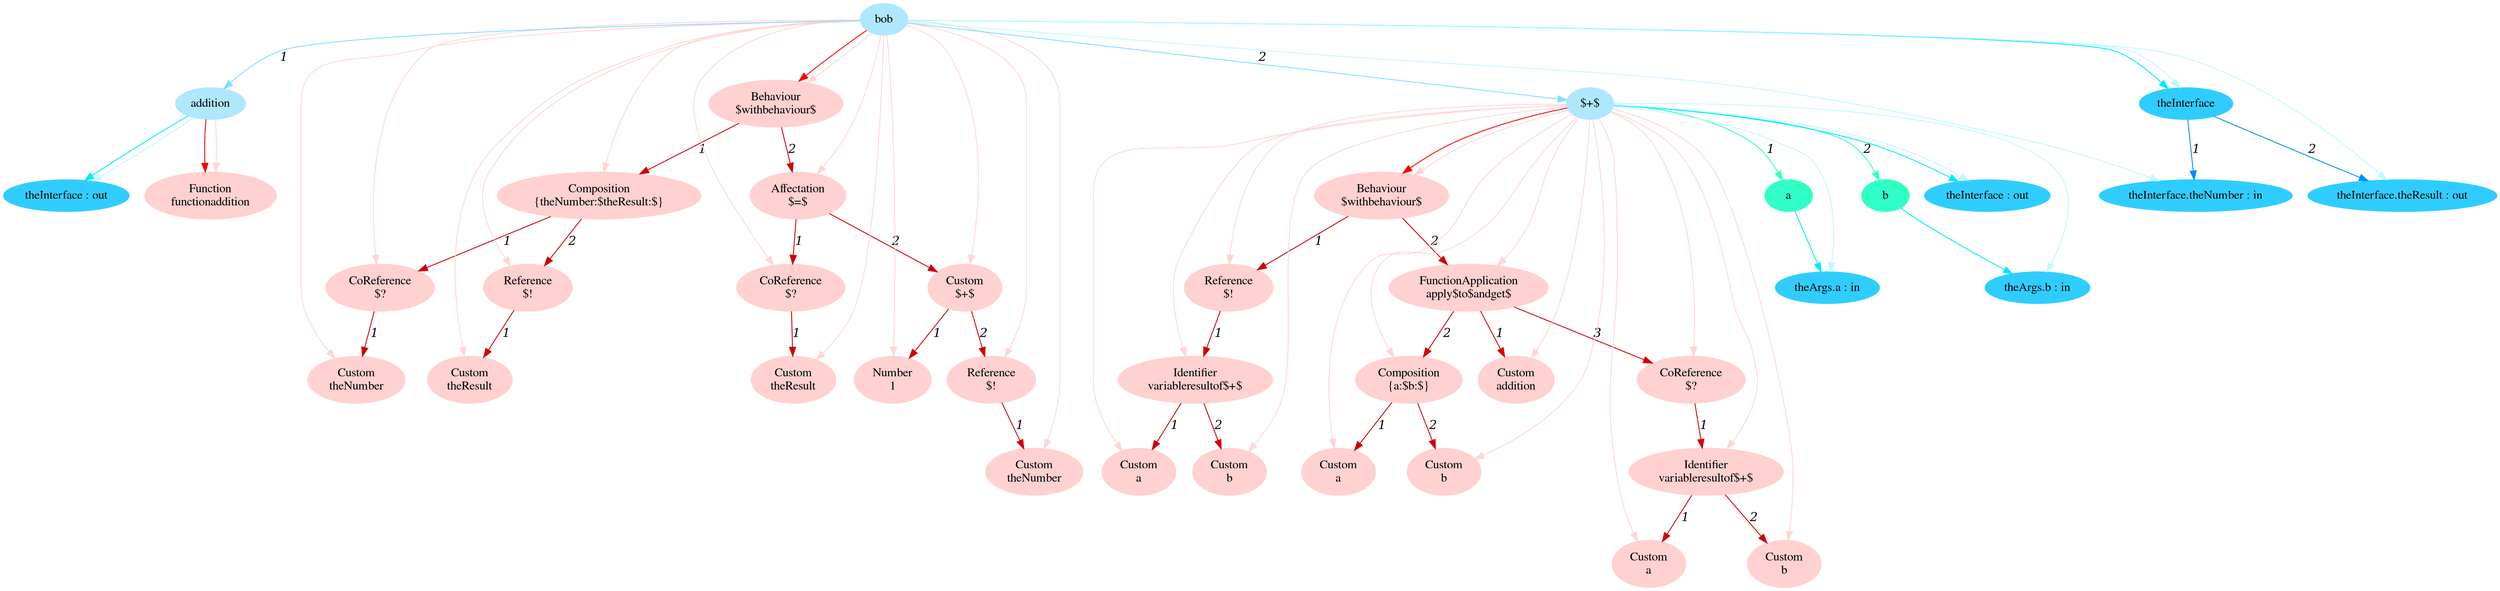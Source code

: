 digraph g{node_9225 [shape="ellipse", style="filled", color="#ffd1d1", fontname="Times", label="Function
functionaddition" ]
node_9242 [shape="ellipse", style="filled", color="#ffd1d1", fontname="Times", label="Behaviour
$withbehaviour$" ]
node_9244 [shape="ellipse", style="filled", color="#ffd1d1", fontname="Times", label="Reference
$!" ]
node_9246 [shape="ellipse", style="filled", color="#ffd1d1", fontname="Times", label="Identifier
variableresultof$+$" ]
node_9248 [shape="ellipse", style="filled", color="#ffd1d1", fontname="Times", label="Custom
a" ]
node_9250 [shape="ellipse", style="filled", color="#ffd1d1", fontname="Times", label="Custom
b" ]
node_9255 [shape="ellipse", style="filled", color="#ffd1d1", fontname="Times", label="FunctionApplication
apply$to$andget$" ]
node_9257 [shape="ellipse", style="filled", color="#ffd1d1", fontname="Times", label="Custom
addition" ]
node_9259 [shape="ellipse", style="filled", color="#ffd1d1", fontname="Times", label="Composition
{a:$b:$}" ]
node_9261 [shape="ellipse", style="filled", color="#ffd1d1", fontname="Times", label="Custom
a" ]
node_9263 [shape="ellipse", style="filled", color="#ffd1d1", fontname="Times", label="Custom
b" ]
node_9267 [shape="ellipse", style="filled", color="#ffd1d1", fontname="Times", label="CoReference
$?" ]
node_9269 [shape="ellipse", style="filled", color="#ffd1d1", fontname="Times", label="Identifier
variableresultof$+$" ]
node_9271 [shape="ellipse", style="filled", color="#ffd1d1", fontname="Times", label="Custom
a" ]
node_9273 [shape="ellipse", style="filled", color="#ffd1d1", fontname="Times", label="Custom
b" ]
node_9295 [shape="ellipse", style="filled", color="#ffd1d1", fontname="Times", label="Behaviour
$withbehaviour$" ]
node_9297 [shape="ellipse", style="filled", color="#ffd1d1", fontname="Times", label="Composition
{theNumber:$theResult:$}" ]
node_9299 [shape="ellipse", style="filled", color="#ffd1d1", fontname="Times", label="CoReference
$?" ]
node_9301 [shape="ellipse", style="filled", color="#ffd1d1", fontname="Times", label="Custom
theNumber" ]
node_9304 [shape="ellipse", style="filled", color="#ffd1d1", fontname="Times", label="Reference
$!" ]
node_9306 [shape="ellipse", style="filled", color="#ffd1d1", fontname="Times", label="Custom
theResult" ]
node_9311 [shape="ellipse", style="filled", color="#ffd1d1", fontname="Times", label="Affectation
$=$" ]
node_9313 [shape="ellipse", style="filled", color="#ffd1d1", fontname="Times", label="CoReference
$?" ]
node_9315 [shape="ellipse", style="filled", color="#ffd1d1", fontname="Times", label="Custom
theResult" ]
node_9318 [shape="ellipse", style="filled", color="#ffd1d1", fontname="Times", label="Custom
$+$" ]
node_9320 [shape="ellipse", style="filled", color="#ffd1d1", fontname="Times", label="Number
1" ]
node_9322 [shape="ellipse", style="filled", color="#ffd1d1", fontname="Times", label="Reference
$!" ]
node_9324 [shape="ellipse", style="filled", color="#ffd1d1", fontname="Times", label="Custom
theNumber" ]
node_9220 [shape="ellipse", style="filled", color="#afe7ff", fontname="Times", label="bob" ]
node_9221 [shape="ellipse", style="filled", color="#afe7ff", fontname="Times", label="addition" ]
node_9228 [shape="ellipse", style="filled", color="#afe7ff", fontname="Times", label="$+$" ]
node_9229 [shape="ellipse", style="filled", color="#2fffc7", fontname="Times", label="a" ]
node_9233 [shape="ellipse", style="filled", color="#2fffc7", fontname="Times", label="b" ]
node_9222 [shape="ellipse", style="filled", color="#2fcdff", fontname="Times", label="theInterface : out" ]
node_9230 [shape="ellipse", style="filled", color="#2fcdff", fontname="Times", label="theArgs.a : in" ]
node_9234 [shape="ellipse", style="filled", color="#2fcdff", fontname="Times", label="theArgs.b : in" ]
node_9239 [shape="ellipse", style="filled", color="#2fcdff", fontname="Times", label="theInterface : out" ]
node_9286 [shape="ellipse", style="filled", color="#2fcdff", fontname="Times", label="theInterface" ]
node_9287 [shape="ellipse", style="filled", color="#2fcdff", fontname="Times", label="theInterface.theNumber : in" ]
node_9289 [shape="ellipse", style="filled", color="#2fcdff", fontname="Times", label="theInterface.theResult : out" ]
node_9246 -> node_9248 [dir=forward, arrowHead=normal, fontname="Times-Italic", arrowsize=1, color="#d00000", label="1",  headlabel="", taillabel="" ]
node_9246 -> node_9250 [dir=forward, arrowHead=normal, fontname="Times-Italic", arrowsize=1, color="#d00000", label="2",  headlabel="", taillabel="" ]
node_9244 -> node_9246 [dir=forward, arrowHead=normal, fontname="Times-Italic", arrowsize=1, color="#d00000", label="1",  headlabel="", taillabel="" ]
node_9259 -> node_9261 [dir=forward, arrowHead=normal, fontname="Times-Italic", arrowsize=1, color="#d00000", label="1",  headlabel="", taillabel="" ]
node_9259 -> node_9263 [dir=forward, arrowHead=normal, fontname="Times-Italic", arrowsize=1, color="#d00000", label="2",  headlabel="", taillabel="" ]
node_9269 -> node_9271 [dir=forward, arrowHead=normal, fontname="Times-Italic", arrowsize=1, color="#d00000", label="1",  headlabel="", taillabel="" ]
node_9269 -> node_9273 [dir=forward, arrowHead=normal, fontname="Times-Italic", arrowsize=1, color="#d00000", label="2",  headlabel="", taillabel="" ]
node_9267 -> node_9269 [dir=forward, arrowHead=normal, fontname="Times-Italic", arrowsize=1, color="#d00000", label="1",  headlabel="", taillabel="" ]
node_9255 -> node_9257 [dir=forward, arrowHead=normal, fontname="Times-Italic", arrowsize=1, color="#d00000", label="1",  headlabel="", taillabel="" ]
node_9255 -> node_9259 [dir=forward, arrowHead=normal, fontname="Times-Italic", arrowsize=1, color="#d00000", label="2",  headlabel="", taillabel="" ]
node_9255 -> node_9267 [dir=forward, arrowHead=normal, fontname="Times-Italic", arrowsize=1, color="#d00000", label="3",  headlabel="", taillabel="" ]
node_9242 -> node_9244 [dir=forward, arrowHead=normal, fontname="Times-Italic", arrowsize=1, color="#d00000", label="1",  headlabel="", taillabel="" ]
node_9242 -> node_9255 [dir=forward, arrowHead=normal, fontname="Times-Italic", arrowsize=1, color="#d00000", label="2",  headlabel="", taillabel="" ]
node_9299 -> node_9301 [dir=forward, arrowHead=normal, fontname="Times-Italic", arrowsize=1, color="#d00000", label="1",  headlabel="", taillabel="" ]
node_9304 -> node_9306 [dir=forward, arrowHead=normal, fontname="Times-Italic", arrowsize=1, color="#d00000", label="1",  headlabel="", taillabel="" ]
node_9297 -> node_9299 [dir=forward, arrowHead=normal, fontname="Times-Italic", arrowsize=1, color="#d00000", label="1",  headlabel="", taillabel="" ]
node_9297 -> node_9304 [dir=forward, arrowHead=normal, fontname="Times-Italic", arrowsize=1, color="#d00000", label="2",  headlabel="", taillabel="" ]
node_9313 -> node_9315 [dir=forward, arrowHead=normal, fontname="Times-Italic", arrowsize=1, color="#d00000", label="1",  headlabel="", taillabel="" ]
node_9322 -> node_9324 [dir=forward, arrowHead=normal, fontname="Times-Italic", arrowsize=1, color="#d00000", label="1",  headlabel="", taillabel="" ]
node_9318 -> node_9320 [dir=forward, arrowHead=normal, fontname="Times-Italic", arrowsize=1, color="#d00000", label="1",  headlabel="", taillabel="" ]
node_9318 -> node_9322 [dir=forward, arrowHead=normal, fontname="Times-Italic", arrowsize=1, color="#d00000", label="2",  headlabel="", taillabel="" ]
node_9311 -> node_9313 [dir=forward, arrowHead=normal, fontname="Times-Italic", arrowsize=1, color="#d00000", label="1",  headlabel="", taillabel="" ]
node_9311 -> node_9318 [dir=forward, arrowHead=normal, fontname="Times-Italic", arrowsize=1, color="#d00000", label="2",  headlabel="", taillabel="" ]
node_9295 -> node_9297 [dir=forward, arrowHead=normal, fontname="Times-Italic", arrowsize=1, color="#d00000", label="1",  headlabel="", taillabel="" ]
node_9295 -> node_9311 [dir=forward, arrowHead=normal, fontname="Times-Italic", arrowsize=1, color="#d00000", label="2",  headlabel="", taillabel="" ]
node_9221 -> node_9225 [dir=forward, arrowHead=normal, fontname="Times-Italic", arrowsize=1, color="#ff0000", label="",  headlabel="", taillabel="" ]
node_9228 -> node_9242 [dir=forward, arrowHead=normal, fontname="Times-Italic", arrowsize=1, color="#ff0000", label="",  headlabel="", taillabel="" ]
node_9220 -> node_9295 [dir=forward, arrowHead=normal, fontname="Times-Italic", arrowsize=1, color="#ff0000", label="",  headlabel="", taillabel="" ]
node_9221 -> node_9225 [dir=forward, arrowHead=normal, fontname="Times-Italic", arrowsize=1, color="#ffd5d5", label="",  headlabel="", taillabel="" ]
node_9228 -> node_9242 [dir=forward, arrowHead=normal, fontname="Times-Italic", arrowsize=1, color="#ffd5d5", label="",  headlabel="", taillabel="" ]
node_9228 -> node_9244 [dir=forward, arrowHead=normal, fontname="Times-Italic", arrowsize=1, color="#ffd5d5", label="",  headlabel="", taillabel="" ]
node_9228 -> node_9246 [dir=forward, arrowHead=normal, fontname="Times-Italic", arrowsize=1, color="#ffd5d5", label="",  headlabel="", taillabel="" ]
node_9228 -> node_9248 [dir=forward, arrowHead=normal, fontname="Times-Italic", arrowsize=1, color="#ffd5d5", label="",  headlabel="", taillabel="" ]
node_9228 -> node_9250 [dir=forward, arrowHead=normal, fontname="Times-Italic", arrowsize=1, color="#ffd5d5", label="",  headlabel="", taillabel="" ]
node_9228 -> node_9255 [dir=forward, arrowHead=normal, fontname="Times-Italic", arrowsize=1, color="#ffd5d5", label="",  headlabel="", taillabel="" ]
node_9228 -> node_9257 [dir=forward, arrowHead=normal, fontname="Times-Italic", arrowsize=1, color="#ffd5d5", label="",  headlabel="", taillabel="" ]
node_9228 -> node_9259 [dir=forward, arrowHead=normal, fontname="Times-Italic", arrowsize=1, color="#ffd5d5", label="",  headlabel="", taillabel="" ]
node_9228 -> node_9261 [dir=forward, arrowHead=normal, fontname="Times-Italic", arrowsize=1, color="#ffd5d5", label="",  headlabel="", taillabel="" ]
node_9228 -> node_9263 [dir=forward, arrowHead=normal, fontname="Times-Italic", arrowsize=1, color="#ffd5d5", label="",  headlabel="", taillabel="" ]
node_9228 -> node_9267 [dir=forward, arrowHead=normal, fontname="Times-Italic", arrowsize=1, color="#ffd5d5", label="",  headlabel="", taillabel="" ]
node_9228 -> node_9269 [dir=forward, arrowHead=normal, fontname="Times-Italic", arrowsize=1, color="#ffd5d5", label="",  headlabel="", taillabel="" ]
node_9228 -> node_9271 [dir=forward, arrowHead=normal, fontname="Times-Italic", arrowsize=1, color="#ffd5d5", label="",  headlabel="", taillabel="" ]
node_9228 -> node_9273 [dir=forward, arrowHead=normal, fontname="Times-Italic", arrowsize=1, color="#ffd5d5", label="",  headlabel="", taillabel="" ]
node_9220 -> node_9295 [dir=forward, arrowHead=normal, fontname="Times-Italic", arrowsize=1, color="#ffd5d5", label="",  headlabel="", taillabel="" ]
node_9220 -> node_9297 [dir=forward, arrowHead=normal, fontname="Times-Italic", arrowsize=1, color="#ffd5d5", label="",  headlabel="", taillabel="" ]
node_9220 -> node_9299 [dir=forward, arrowHead=normal, fontname="Times-Italic", arrowsize=1, color="#ffd5d5", label="",  headlabel="", taillabel="" ]
node_9220 -> node_9301 [dir=forward, arrowHead=normal, fontname="Times-Italic", arrowsize=1, color="#ffd5d5", label="",  headlabel="", taillabel="" ]
node_9220 -> node_9304 [dir=forward, arrowHead=normal, fontname="Times-Italic", arrowsize=1, color="#ffd5d5", label="",  headlabel="", taillabel="" ]
node_9220 -> node_9306 [dir=forward, arrowHead=normal, fontname="Times-Italic", arrowsize=1, color="#ffd5d5", label="",  headlabel="", taillabel="" ]
node_9220 -> node_9311 [dir=forward, arrowHead=normal, fontname="Times-Italic", arrowsize=1, color="#ffd5d5", label="",  headlabel="", taillabel="" ]
node_9220 -> node_9313 [dir=forward, arrowHead=normal, fontname="Times-Italic", arrowsize=1, color="#ffd5d5", label="",  headlabel="", taillabel="" ]
node_9220 -> node_9315 [dir=forward, arrowHead=normal, fontname="Times-Italic", arrowsize=1, color="#ffd5d5", label="",  headlabel="", taillabel="" ]
node_9220 -> node_9318 [dir=forward, arrowHead=normal, fontname="Times-Italic", arrowsize=1, color="#ffd5d5", label="",  headlabel="", taillabel="" ]
node_9220 -> node_9320 [dir=forward, arrowHead=normal, fontname="Times-Italic", arrowsize=1, color="#ffd5d5", label="",  headlabel="", taillabel="" ]
node_9220 -> node_9322 [dir=forward, arrowHead=normal, fontname="Times-Italic", arrowsize=1, color="#ffd5d5", label="",  headlabel="", taillabel="" ]
node_9220 -> node_9324 [dir=forward, arrowHead=normal, fontname="Times-Italic", arrowsize=1, color="#ffd5d5", label="",  headlabel="", taillabel="" ]
node_9228 -> node_9229 [dir=forward, arrowHead=normal, fontname="Times-Italic", arrowsize=1, color="#2fffc7", label="1",  headlabel="", taillabel="" ]
node_9228 -> node_9233 [dir=forward, arrowHead=normal, fontname="Times-Italic", arrowsize=1, color="#2fffc7", label="2",  headlabel="", taillabel="" ]
node_9229 -> node_9230 [dir=forward, arrowHead=normal, fontname="Times-Italic", arrowsize=1, color="#00e8ff", label="",  headlabel="", taillabel="" ]
node_9233 -> node_9234 [dir=forward, arrowHead=normal, fontname="Times-Italic", arrowsize=1, color="#00e8ff", label="",  headlabel="", taillabel="" ]
node_9221 -> node_9222 [dir=forward, arrowHead=normal, fontname="Times-Italic", arrowsize=1, color="#00e8ff", label="",  headlabel="", taillabel="" ]
node_9228 -> node_9239 [dir=forward, arrowHead=normal, fontname="Times-Italic", arrowsize=1, color="#00e8ff", label="",  headlabel="", taillabel="" ]
node_9220 -> node_9286 [dir=forward, arrowHead=normal, fontname="Times-Italic", arrowsize=1, color="#00e8ff", label="",  headlabel="", taillabel="" ]
node_9221 -> node_9222 [dir=forward, arrowHead=normal, fontname="Times-Italic", arrowsize=1, color="#bef9ff", label="",  headlabel="", taillabel="" ]
node_9228 -> node_9230 [dir=forward, arrowHead=normal, fontname="Times-Italic", arrowsize=1, color="#bef9ff", label="",  headlabel="", taillabel="" ]
node_9228 -> node_9234 [dir=forward, arrowHead=normal, fontname="Times-Italic", arrowsize=1, color="#bef9ff", label="",  headlabel="", taillabel="" ]
node_9228 -> node_9239 [dir=forward, arrowHead=normal, fontname="Times-Italic", arrowsize=1, color="#bef9ff", label="",  headlabel="", taillabel="" ]
node_9220 -> node_9287 [dir=forward, arrowHead=normal, fontname="Times-Italic", arrowsize=1, color="#bef9ff", label="",  headlabel="", taillabel="" ]
node_9220 -> node_9289 [dir=forward, arrowHead=normal, fontname="Times-Italic", arrowsize=1, color="#bef9ff", label="",  headlabel="", taillabel="" ]
node_9220 -> node_9286 [dir=forward, arrowHead=normal, fontname="Times-Italic", arrowsize=1, color="#bef9ff", label="",  headlabel="", taillabel="" ]
node_9286 -> node_9287 [dir=forward, arrowHead=normal, fontname="Times-Italic", arrowsize=1, color="#008cff", label="1",  headlabel="", taillabel="" ]
node_9286 -> node_9289 [dir=forward, arrowHead=normal, fontname="Times-Italic", arrowsize=1, color="#008cff", label="2",  headlabel="", taillabel="" ]
node_9220 -> node_9221 [dir=forward, arrowHead=normal, fontname="Times-Italic", arrowsize=1, color="#81ddff", label="1",  headlabel="", taillabel="" ]
node_9220 -> node_9228 [dir=forward, arrowHead=normal, fontname="Times-Italic", arrowsize=1, color="#81ddff", label="2",  headlabel="", taillabel="" ]
}
